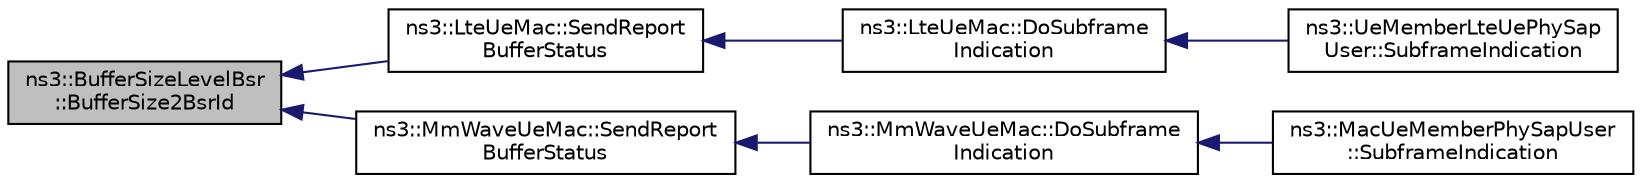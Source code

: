 digraph "ns3::BufferSizeLevelBsr::BufferSize2BsrId"
{
  edge [fontname="Helvetica",fontsize="10",labelfontname="Helvetica",labelfontsize="10"];
  node [fontname="Helvetica",fontsize="10",shape=record];
  rankdir="LR";
  Node1 [label="ns3::BufferSizeLevelBsr\l::BufferSize2BsrId",height=0.2,width=0.4,color="black", fillcolor="grey75", style="filled", fontcolor="black"];
  Node1 -> Node2 [dir="back",color="midnightblue",fontsize="10",style="solid"];
  Node2 [label="ns3::LteUeMac::SendReport\lBufferStatus",height=0.2,width=0.4,color="black", fillcolor="white", style="filled",URL="$d2/d26/classns3_1_1LteUeMac.html#ad3688008bb09f75879e9e6348e687ac5"];
  Node2 -> Node3 [dir="back",color="midnightblue",fontsize="10",style="solid"];
  Node3 [label="ns3::LteUeMac::DoSubframe\lIndication",height=0.2,width=0.4,color="black", fillcolor="white", style="filled",URL="$d2/d26/classns3_1_1LteUeMac.html#a1dee6aa86c7d323a4db1b76bdb94c0b6",tooltip="Forwarded from LteUePhySapUser: trigger the start from a new frame. "];
  Node3 -> Node4 [dir="back",color="midnightblue",fontsize="10",style="solid"];
  Node4 [label="ns3::UeMemberLteUePhySap\lUser::SubframeIndication",height=0.2,width=0.4,color="black", fillcolor="white", style="filled",URL="$dc/d17/classns3_1_1UeMemberLteUePhySapUser.html#a56aa45c70f78a51cf33d825414d37fa5",tooltip="Trigger the start from a new frame (input from Phy layer) "];
  Node1 -> Node5 [dir="back",color="midnightblue",fontsize="10",style="solid"];
  Node5 [label="ns3::MmWaveUeMac::SendReport\lBufferStatus",height=0.2,width=0.4,color="black", fillcolor="white", style="filled",URL="$d7/d84/classns3_1_1MmWaveUeMac.html#a6c573850c4b03def8ba0060b7c6d5711"];
  Node5 -> Node6 [dir="back",color="midnightblue",fontsize="10",style="solid"];
  Node6 [label="ns3::MmWaveUeMac::DoSubframe\lIndication",height=0.2,width=0.4,color="black", fillcolor="white", style="filled",URL="$d7/d84/classns3_1_1MmWaveUeMac.html#a905a9781fc56f08e828c47f9407ba65b"];
  Node6 -> Node7 [dir="back",color="midnightblue",fontsize="10",style="solid"];
  Node7 [label="ns3::MacUeMemberPhySapUser\l::SubframeIndication",height=0.2,width=0.4,color="black", fillcolor="white", style="filled",URL="$da/d90/classns3_1_1MacUeMemberPhySapUser.html#a21adda277318c6f99d9ad4764c3ce36c",tooltip="Trigger the start from a new frame (input from Phy layer) "];
}
